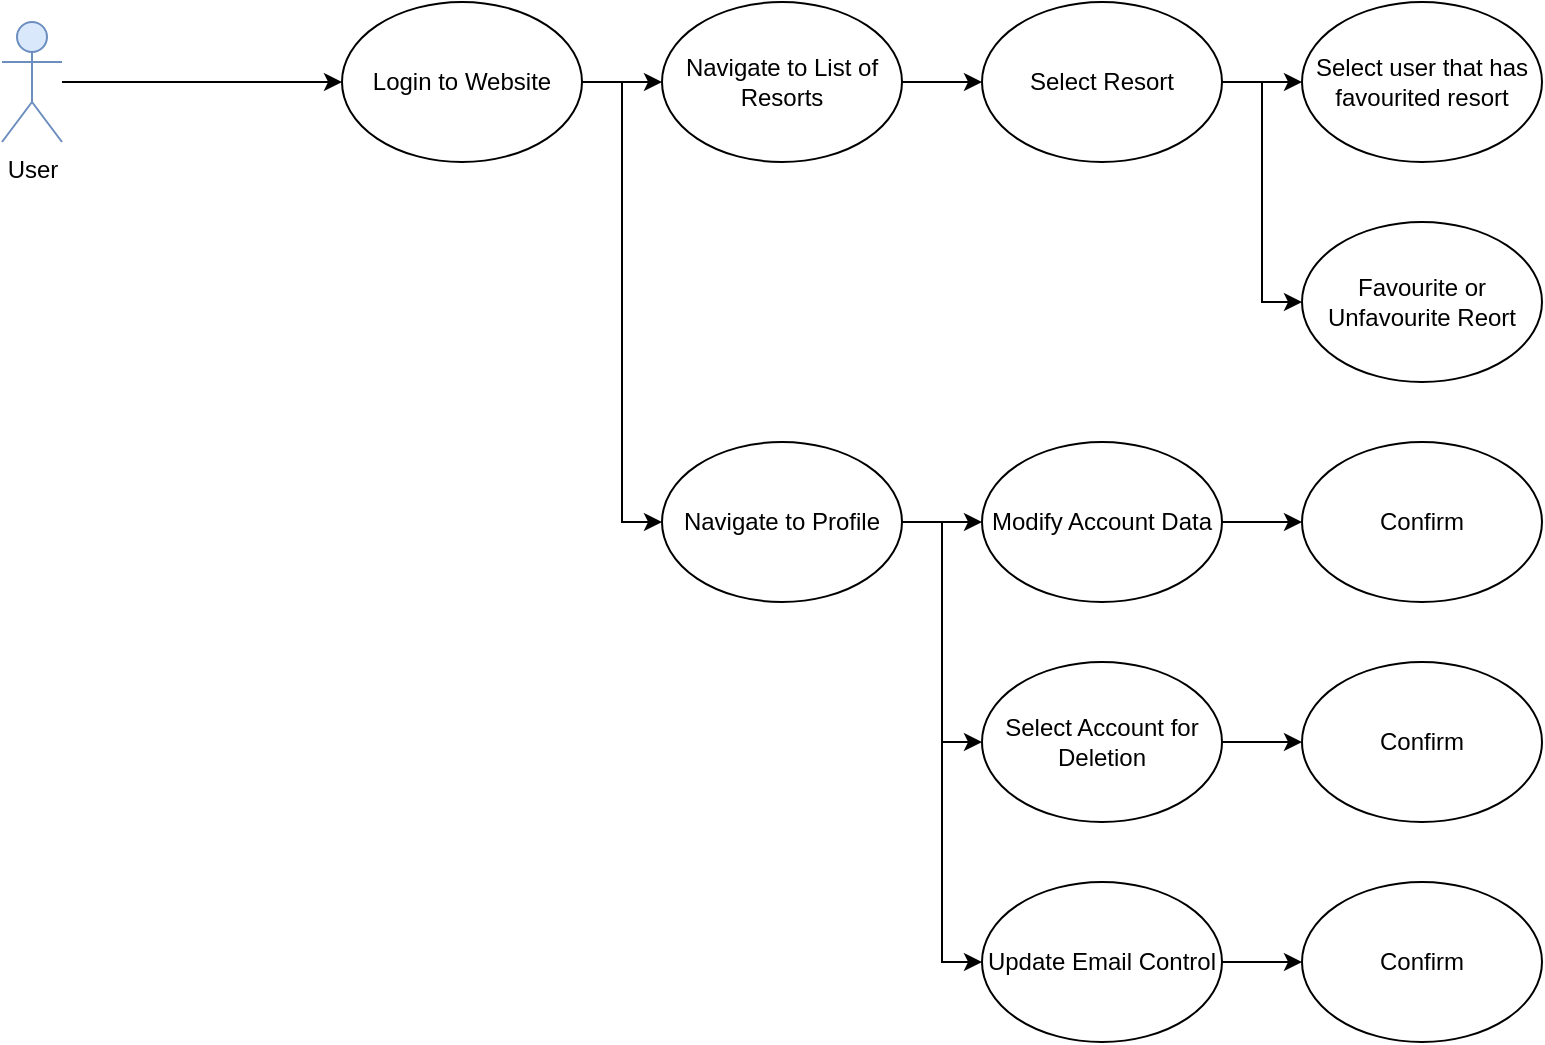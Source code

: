 <mxfile version="15.9.6" type="device"><diagram id="esRXojIOSVJjMPBKF8nu" name="Page-1"><mxGraphModel dx="1312" dy="639" grid="1" gridSize="10" guides="1" tooltips="1" connect="1" arrows="1" fold="1" page="1" pageScale="1" pageWidth="850" pageHeight="1100" math="0" shadow="0"><root><mxCell id="0"/><mxCell id="1" parent="0"/><mxCell id="r89sZ9u6KjVSFdFSQxZI-1" style="edgeStyle=orthogonalEdgeStyle;rounded=0;orthogonalLoop=1;jettySize=auto;html=1;entryX=0;entryY=0.5;entryDx=0;entryDy=0;" edge="1" parent="1" source="r89sZ9u6KjVSFdFSQxZI-2" target="r89sZ9u6KjVSFdFSQxZI-4"><mxGeometry relative="1" as="geometry"/></mxCell><mxCell id="r89sZ9u6KjVSFdFSQxZI-2" value="User" style="shape=umlActor;verticalLabelPosition=bottom;verticalAlign=top;html=1;outlineConnect=0;fillColor=#dae8fc;strokeColor=#6c8ebf;" vertex="1" parent="1"><mxGeometry x="100" y="110" width="30" height="60" as="geometry"/></mxCell><mxCell id="r89sZ9u6KjVSFdFSQxZI-3" style="edgeStyle=orthogonalEdgeStyle;rounded=0;orthogonalLoop=1;jettySize=auto;html=1;entryX=0;entryY=0.5;entryDx=0;entryDy=0;" edge="1" parent="1" source="r89sZ9u6KjVSFdFSQxZI-4"><mxGeometry relative="1" as="geometry"><mxPoint x="430" y="140" as="targetPoint"/></mxGeometry></mxCell><mxCell id="r89sZ9u6KjVSFdFSQxZI-32" style="edgeStyle=orthogonalEdgeStyle;rounded=0;orthogonalLoop=1;jettySize=auto;html=1;entryX=0;entryY=0.5;entryDx=0;entryDy=0;" edge="1" parent="1" source="r89sZ9u6KjVSFdFSQxZI-4" target="r89sZ9u6KjVSFdFSQxZI-31"><mxGeometry relative="1" as="geometry"/></mxCell><mxCell id="r89sZ9u6KjVSFdFSQxZI-4" value="Login to Website" style="ellipse;whiteSpace=wrap;html=1;" vertex="1" parent="1"><mxGeometry x="270" y="100" width="120" height="80" as="geometry"/></mxCell><mxCell id="r89sZ9u6KjVSFdFSQxZI-24" style="edgeStyle=orthogonalEdgeStyle;rounded=0;orthogonalLoop=1;jettySize=auto;html=1;entryX=0;entryY=0.5;entryDx=0;entryDy=0;" edge="1" parent="1" source="r89sZ9u6KjVSFdFSQxZI-25" target="r89sZ9u6KjVSFdFSQxZI-27"><mxGeometry relative="1" as="geometry"/></mxCell><mxCell id="r89sZ9u6KjVSFdFSQxZI-25" value="Navigate to List of Resorts" style="ellipse;whiteSpace=wrap;html=1;" vertex="1" parent="1"><mxGeometry x="430" y="100" width="120" height="80" as="geometry"/></mxCell><mxCell id="r89sZ9u6KjVSFdFSQxZI-26" style="edgeStyle=orthogonalEdgeStyle;rounded=0;orthogonalLoop=1;jettySize=auto;html=1;" edge="1" parent="1" source="r89sZ9u6KjVSFdFSQxZI-27" target="r89sZ9u6KjVSFdFSQxZI-28"><mxGeometry relative="1" as="geometry"/></mxCell><mxCell id="r89sZ9u6KjVSFdFSQxZI-30" style="edgeStyle=orthogonalEdgeStyle;rounded=0;orthogonalLoop=1;jettySize=auto;html=1;entryX=0;entryY=0.5;entryDx=0;entryDy=0;" edge="1" parent="1" source="r89sZ9u6KjVSFdFSQxZI-27" target="r89sZ9u6KjVSFdFSQxZI-29"><mxGeometry relative="1" as="geometry"/></mxCell><mxCell id="r89sZ9u6KjVSFdFSQxZI-27" value="Select Resort" style="ellipse;whiteSpace=wrap;html=1;" vertex="1" parent="1"><mxGeometry x="590" y="100" width="120" height="80" as="geometry"/></mxCell><mxCell id="r89sZ9u6KjVSFdFSQxZI-28" value="Select user that has favourited resort" style="ellipse;whiteSpace=wrap;html=1;" vertex="1" parent="1"><mxGeometry x="750" y="100" width="120" height="80" as="geometry"/></mxCell><mxCell id="r89sZ9u6KjVSFdFSQxZI-29" value="Favourite or Unfavourite Reort" style="ellipse;whiteSpace=wrap;html=1;" vertex="1" parent="1"><mxGeometry x="750" y="210" width="120" height="80" as="geometry"/></mxCell><mxCell id="r89sZ9u6KjVSFdFSQxZI-35" style="edgeStyle=orthogonalEdgeStyle;rounded=0;orthogonalLoop=1;jettySize=auto;html=1;" edge="1" parent="1" source="r89sZ9u6KjVSFdFSQxZI-31" target="r89sZ9u6KjVSFdFSQxZI-33"><mxGeometry relative="1" as="geometry"/></mxCell><mxCell id="r89sZ9u6KjVSFdFSQxZI-41" style="edgeStyle=orthogonalEdgeStyle;rounded=0;orthogonalLoop=1;jettySize=auto;html=1;entryX=0;entryY=0.5;entryDx=0;entryDy=0;" edge="1" parent="1" source="r89sZ9u6KjVSFdFSQxZI-31" target="r89sZ9u6KjVSFdFSQxZI-40"><mxGeometry relative="1" as="geometry"/></mxCell><mxCell id="r89sZ9u6KjVSFdFSQxZI-46" style="edgeStyle=orthogonalEdgeStyle;rounded=0;orthogonalLoop=1;jettySize=auto;html=1;entryX=0;entryY=0.5;entryDx=0;entryDy=0;" edge="1" parent="1" source="r89sZ9u6KjVSFdFSQxZI-31" target="r89sZ9u6KjVSFdFSQxZI-43"><mxGeometry relative="1" as="geometry"/></mxCell><mxCell id="r89sZ9u6KjVSFdFSQxZI-31" value="Navigate to Profile" style="ellipse;whiteSpace=wrap;html=1;" vertex="1" parent="1"><mxGeometry x="430" y="320" width="120" height="80" as="geometry"/></mxCell><mxCell id="r89sZ9u6KjVSFdFSQxZI-36" style="edgeStyle=orthogonalEdgeStyle;rounded=0;orthogonalLoop=1;jettySize=auto;html=1;" edge="1" parent="1" source="r89sZ9u6KjVSFdFSQxZI-33" target="r89sZ9u6KjVSFdFSQxZI-34"><mxGeometry relative="1" as="geometry"/></mxCell><mxCell id="r89sZ9u6KjVSFdFSQxZI-33" value="Modify Account Data" style="ellipse;whiteSpace=wrap;html=1;" vertex="1" parent="1"><mxGeometry x="590" y="320" width="120" height="80" as="geometry"/></mxCell><mxCell id="r89sZ9u6KjVSFdFSQxZI-34" value="Confirm" style="ellipse;whiteSpace=wrap;html=1;" vertex="1" parent="1"><mxGeometry x="750" y="320" width="120" height="80" as="geometry"/></mxCell><mxCell id="r89sZ9u6KjVSFdFSQxZI-39" value="Confirm" style="ellipse;whiteSpace=wrap;html=1;" vertex="1" parent="1"><mxGeometry x="750" y="430" width="120" height="80" as="geometry"/></mxCell><mxCell id="r89sZ9u6KjVSFdFSQxZI-42" style="edgeStyle=orthogonalEdgeStyle;rounded=0;orthogonalLoop=1;jettySize=auto;html=1;" edge="1" parent="1" source="r89sZ9u6KjVSFdFSQxZI-40" target="r89sZ9u6KjVSFdFSQxZI-39"><mxGeometry relative="1" as="geometry"/></mxCell><mxCell id="r89sZ9u6KjVSFdFSQxZI-40" value="Select Account for Deletion" style="ellipse;whiteSpace=wrap;html=1;" vertex="1" parent="1"><mxGeometry x="590" y="430" width="120" height="80" as="geometry"/></mxCell><mxCell id="r89sZ9u6KjVSFdFSQxZI-45" style="edgeStyle=orthogonalEdgeStyle;rounded=0;orthogonalLoop=1;jettySize=auto;html=1;" edge="1" parent="1" source="r89sZ9u6KjVSFdFSQxZI-43" target="r89sZ9u6KjVSFdFSQxZI-44"><mxGeometry relative="1" as="geometry"/></mxCell><mxCell id="r89sZ9u6KjVSFdFSQxZI-43" value="Update Email Control" style="ellipse;whiteSpace=wrap;html=1;" vertex="1" parent="1"><mxGeometry x="590" y="540" width="120" height="80" as="geometry"/></mxCell><mxCell id="r89sZ9u6KjVSFdFSQxZI-44" value="Confirm" style="ellipse;whiteSpace=wrap;html=1;" vertex="1" parent="1"><mxGeometry x="750" y="540" width="120" height="80" as="geometry"/></mxCell></root></mxGraphModel></diagram></mxfile>